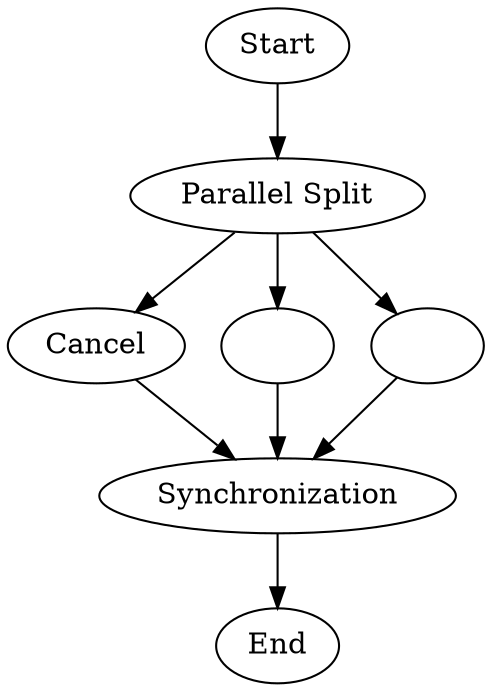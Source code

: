 digraph ParallelSplitCancelCaseActionActionSynchronization {
node1 [label="Start"]
node2 [label="Parallel Split"]
node3 [label="Cancel"]
node4 [label="Synchronization"]
node5 [label="End"]
node6 [label=""]
node7 [label=""]

node1 -> node2
node2 -> node3
node2 -> node6
node2 -> node7
node3 -> node4
node4 -> node5
node6 -> node4
node7 -> node4
}
